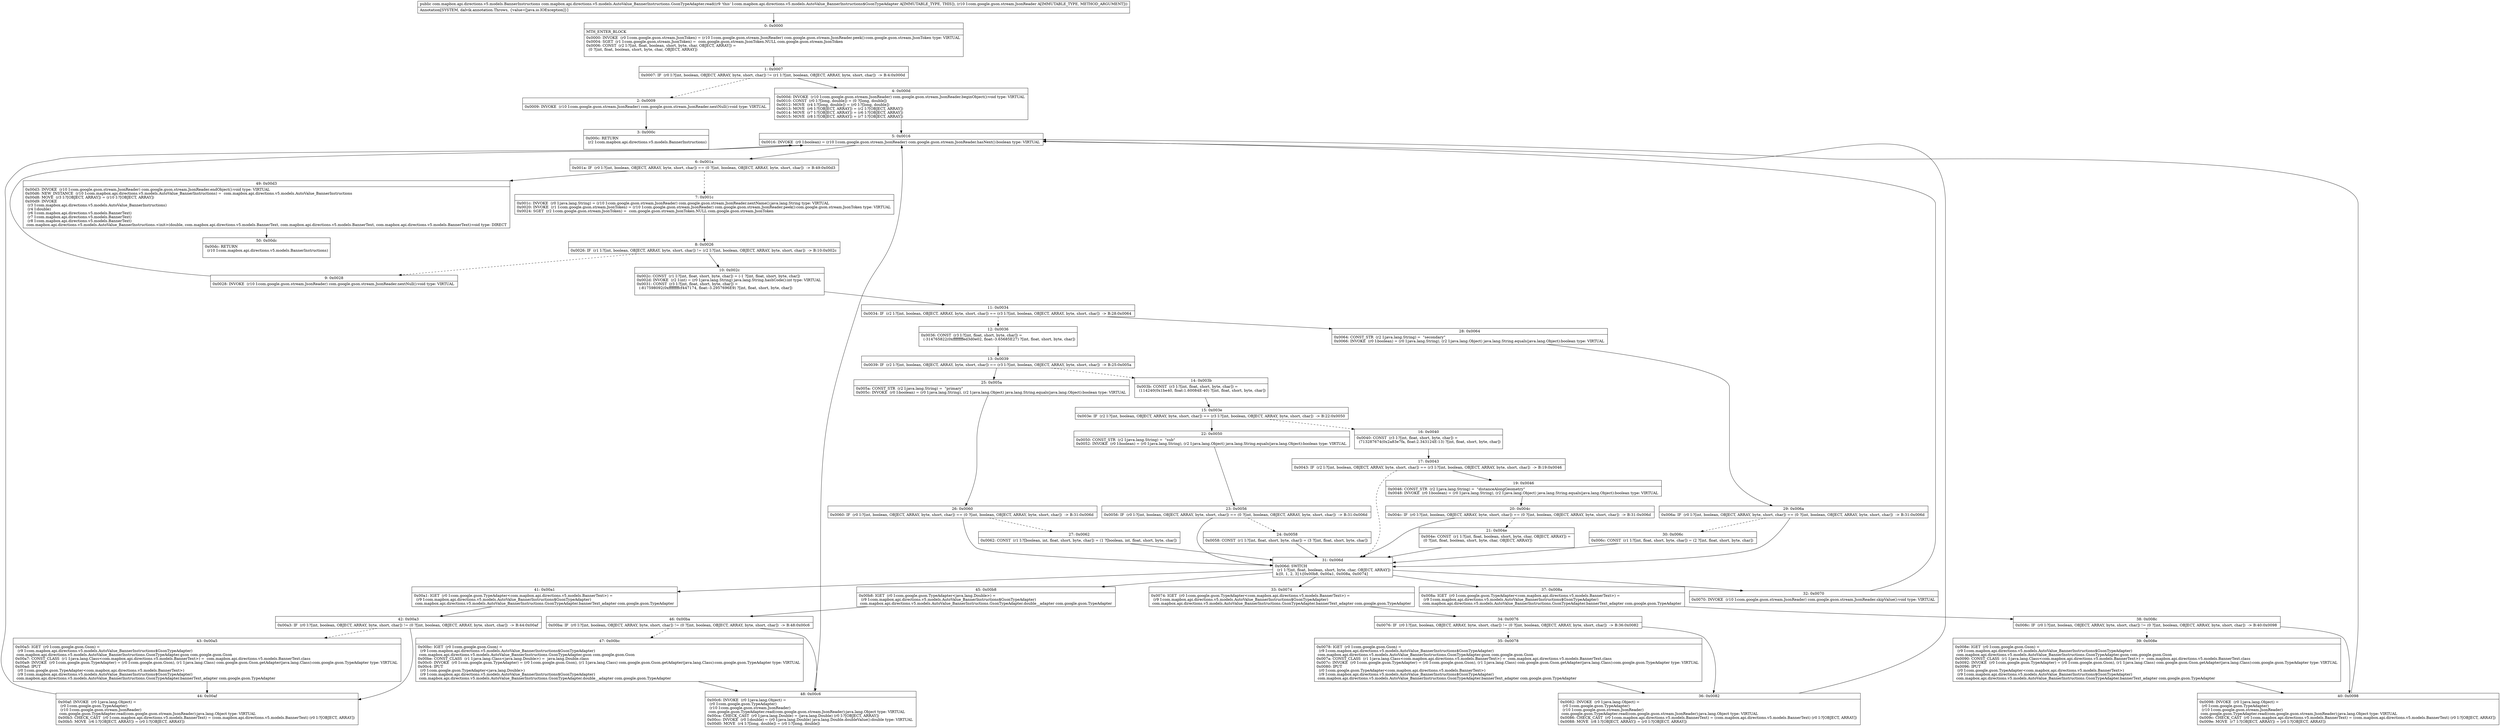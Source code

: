 digraph "CFG forcom.mapbox.api.directions.v5.models.AutoValue_BannerInstructions.GsonTypeAdapter.read(Lcom\/google\/gson\/stream\/JsonReader;)Lcom\/mapbox\/api\/directions\/v5\/models\/BannerInstructions;" {
Node_0 [shape=record,label="{0\:\ 0x0000|MTH_ENTER_BLOCK\l|0x0000: INVOKE  (r0 I:com.google.gson.stream.JsonToken) = (r10 I:com.google.gson.stream.JsonReader) com.google.gson.stream.JsonReader.peek():com.google.gson.stream.JsonToken type: VIRTUAL \l0x0004: SGET  (r1 I:com.google.gson.stream.JsonToken) =  com.google.gson.stream.JsonToken.NULL com.google.gson.stream.JsonToken \l0x0006: CONST  (r2 I:?[int, float, boolean, short, byte, char, OBJECT, ARRAY]) = \l  (0 ?[int, float, boolean, short, byte, char, OBJECT, ARRAY])\l \l}"];
Node_1 [shape=record,label="{1\:\ 0x0007|0x0007: IF  (r0 I:?[int, boolean, OBJECT, ARRAY, byte, short, char]) != (r1 I:?[int, boolean, OBJECT, ARRAY, byte, short, char])  \-\> B:4:0x000d \l}"];
Node_2 [shape=record,label="{2\:\ 0x0009|0x0009: INVOKE  (r10 I:com.google.gson.stream.JsonReader) com.google.gson.stream.JsonReader.nextNull():void type: VIRTUAL \l}"];
Node_3 [shape=record,label="{3\:\ 0x000c|0x000c: RETURN  \l  (r2 I:com.mapbox.api.directions.v5.models.BannerInstructions)\l \l}"];
Node_4 [shape=record,label="{4\:\ 0x000d|0x000d: INVOKE  (r10 I:com.google.gson.stream.JsonReader) com.google.gson.stream.JsonReader.beginObject():void type: VIRTUAL \l0x0010: CONST  (r0 I:?[long, double]) = (0 ?[long, double]) \l0x0012: MOVE  (r4 I:?[long, double]) = (r0 I:?[long, double]) \l0x0013: MOVE  (r6 I:?[OBJECT, ARRAY]) = (r2 I:?[OBJECT, ARRAY]) \l0x0014: MOVE  (r7 I:?[OBJECT, ARRAY]) = (r6 I:?[OBJECT, ARRAY]) \l0x0015: MOVE  (r8 I:?[OBJECT, ARRAY]) = (r7 I:?[OBJECT, ARRAY]) \l}"];
Node_5 [shape=record,label="{5\:\ 0x0016|0x0016: INVOKE  (r0 I:boolean) = (r10 I:com.google.gson.stream.JsonReader) com.google.gson.stream.JsonReader.hasNext():boolean type: VIRTUAL \l}"];
Node_6 [shape=record,label="{6\:\ 0x001a|0x001a: IF  (r0 I:?[int, boolean, OBJECT, ARRAY, byte, short, char]) == (0 ?[int, boolean, OBJECT, ARRAY, byte, short, char])  \-\> B:49:0x00d3 \l}"];
Node_7 [shape=record,label="{7\:\ 0x001c|0x001c: INVOKE  (r0 I:java.lang.String) = (r10 I:com.google.gson.stream.JsonReader) com.google.gson.stream.JsonReader.nextName():java.lang.String type: VIRTUAL \l0x0020: INVOKE  (r1 I:com.google.gson.stream.JsonToken) = (r10 I:com.google.gson.stream.JsonReader) com.google.gson.stream.JsonReader.peek():com.google.gson.stream.JsonToken type: VIRTUAL \l0x0024: SGET  (r2 I:com.google.gson.stream.JsonToken) =  com.google.gson.stream.JsonToken.NULL com.google.gson.stream.JsonToken \l}"];
Node_8 [shape=record,label="{8\:\ 0x0026|0x0026: IF  (r1 I:?[int, boolean, OBJECT, ARRAY, byte, short, char]) != (r2 I:?[int, boolean, OBJECT, ARRAY, byte, short, char])  \-\> B:10:0x002c \l}"];
Node_9 [shape=record,label="{9\:\ 0x0028|0x0028: INVOKE  (r10 I:com.google.gson.stream.JsonReader) com.google.gson.stream.JsonReader.nextNull():void type: VIRTUAL \l}"];
Node_10 [shape=record,label="{10\:\ 0x002c|0x002c: CONST  (r1 I:?[int, float, short, byte, char]) = (\-1 ?[int, float, short, byte, char]) \l0x002d: INVOKE  (r2 I:int) = (r0 I:java.lang.String) java.lang.String.hashCode():int type: VIRTUAL \l0x0031: CONST  (r3 I:?[int, float, short, byte, char]) = \l  (\-817598092(0xffffffffcf447174, float:\-3.2957696E9) ?[int, float, short, byte, char])\l \l}"];
Node_11 [shape=record,label="{11\:\ 0x0034|0x0034: IF  (r2 I:?[int, boolean, OBJECT, ARRAY, byte, short, char]) == (r3 I:?[int, boolean, OBJECT, ARRAY, byte, short, char])  \-\> B:28:0x0064 \l}"];
Node_12 [shape=record,label="{12\:\ 0x0036|0x0036: CONST  (r3 I:?[int, float, short, byte, char]) = \l  (\-314765822(0xffffffffed3d0e02, float:\-3.65685E27) ?[int, float, short, byte, char])\l \l}"];
Node_13 [shape=record,label="{13\:\ 0x0039|0x0039: IF  (r2 I:?[int, boolean, OBJECT, ARRAY, byte, short, char]) == (r3 I:?[int, boolean, OBJECT, ARRAY, byte, short, char])  \-\> B:25:0x005a \l}"];
Node_14 [shape=record,label="{14\:\ 0x003b|0x003b: CONST  (r3 I:?[int, float, short, byte, char]) = \l  (114240(0x1be40, float:1.60084E\-40) ?[int, float, short, byte, char])\l \l}"];
Node_15 [shape=record,label="{15\:\ 0x003e|0x003e: IF  (r2 I:?[int, boolean, OBJECT, ARRAY, byte, short, char]) == (r3 I:?[int, boolean, OBJECT, ARRAY, byte, short, char])  \-\> B:22:0x0050 \l}"];
Node_16 [shape=record,label="{16\:\ 0x0040|0x0040: CONST  (r3 I:?[int, float, short, byte, char]) = \l  (713287674(0x2a83e7fa, float:2.343124E\-13) ?[int, float, short, byte, char])\l \l}"];
Node_17 [shape=record,label="{17\:\ 0x0043|0x0043: IF  (r2 I:?[int, boolean, OBJECT, ARRAY, byte, short, char]) == (r3 I:?[int, boolean, OBJECT, ARRAY, byte, short, char])  \-\> B:19:0x0046 \l}"];
Node_19 [shape=record,label="{19\:\ 0x0046|0x0046: CONST_STR  (r2 I:java.lang.String) =  \"distanceAlongGeometry\" \l0x0048: INVOKE  (r0 I:boolean) = (r0 I:java.lang.String), (r2 I:java.lang.Object) java.lang.String.equals(java.lang.Object):boolean type: VIRTUAL \l}"];
Node_20 [shape=record,label="{20\:\ 0x004c|0x004c: IF  (r0 I:?[int, boolean, OBJECT, ARRAY, byte, short, char]) == (0 ?[int, boolean, OBJECT, ARRAY, byte, short, char])  \-\> B:31:0x006d \l}"];
Node_21 [shape=record,label="{21\:\ 0x004e|0x004e: CONST  (r1 I:?[int, float, boolean, short, byte, char, OBJECT, ARRAY]) = \l  (0 ?[int, float, boolean, short, byte, char, OBJECT, ARRAY])\l \l}"];
Node_22 [shape=record,label="{22\:\ 0x0050|0x0050: CONST_STR  (r2 I:java.lang.String) =  \"sub\" \l0x0052: INVOKE  (r0 I:boolean) = (r0 I:java.lang.String), (r2 I:java.lang.Object) java.lang.String.equals(java.lang.Object):boolean type: VIRTUAL \l}"];
Node_23 [shape=record,label="{23\:\ 0x0056|0x0056: IF  (r0 I:?[int, boolean, OBJECT, ARRAY, byte, short, char]) == (0 ?[int, boolean, OBJECT, ARRAY, byte, short, char])  \-\> B:31:0x006d \l}"];
Node_24 [shape=record,label="{24\:\ 0x0058|0x0058: CONST  (r1 I:?[int, float, short, byte, char]) = (3 ?[int, float, short, byte, char]) \l}"];
Node_25 [shape=record,label="{25\:\ 0x005a|0x005a: CONST_STR  (r2 I:java.lang.String) =  \"primary\" \l0x005c: INVOKE  (r0 I:boolean) = (r0 I:java.lang.String), (r2 I:java.lang.Object) java.lang.String.equals(java.lang.Object):boolean type: VIRTUAL \l}"];
Node_26 [shape=record,label="{26\:\ 0x0060|0x0060: IF  (r0 I:?[int, boolean, OBJECT, ARRAY, byte, short, char]) == (0 ?[int, boolean, OBJECT, ARRAY, byte, short, char])  \-\> B:31:0x006d \l}"];
Node_27 [shape=record,label="{27\:\ 0x0062|0x0062: CONST  (r1 I:?[boolean, int, float, short, byte, char]) = (1 ?[boolean, int, float, short, byte, char]) \l}"];
Node_28 [shape=record,label="{28\:\ 0x0064|0x0064: CONST_STR  (r2 I:java.lang.String) =  \"secondary\" \l0x0066: INVOKE  (r0 I:boolean) = (r0 I:java.lang.String), (r2 I:java.lang.Object) java.lang.String.equals(java.lang.Object):boolean type: VIRTUAL \l}"];
Node_29 [shape=record,label="{29\:\ 0x006a|0x006a: IF  (r0 I:?[int, boolean, OBJECT, ARRAY, byte, short, char]) == (0 ?[int, boolean, OBJECT, ARRAY, byte, short, char])  \-\> B:31:0x006d \l}"];
Node_30 [shape=record,label="{30\:\ 0x006c|0x006c: CONST  (r1 I:?[int, float, short, byte, char]) = (2 ?[int, float, short, byte, char]) \l}"];
Node_31 [shape=record,label="{31\:\ 0x006d|0x006d: SWITCH  \l  (r1 I:?[int, float, boolean, short, byte, char, OBJECT, ARRAY])\l k:[0, 1, 2, 3] t:[0x00b8, 0x00a1, 0x008a, 0x0074] \l}"];
Node_32 [shape=record,label="{32\:\ 0x0070|0x0070: INVOKE  (r10 I:com.google.gson.stream.JsonReader) com.google.gson.stream.JsonReader.skipValue():void type: VIRTUAL \l}"];
Node_33 [shape=record,label="{33\:\ 0x0074|0x0074: IGET  (r0 I:com.google.gson.TypeAdapter\<com.mapbox.api.directions.v5.models.BannerText\>) = \l  (r9 I:com.mapbox.api.directions.v5.models.AutoValue_BannerInstructions$GsonTypeAdapter)\l com.mapbox.api.directions.v5.models.AutoValue_BannerInstructions.GsonTypeAdapter.bannerText_adapter com.google.gson.TypeAdapter \l}"];
Node_34 [shape=record,label="{34\:\ 0x0076|0x0076: IF  (r0 I:?[int, boolean, OBJECT, ARRAY, byte, short, char]) != (0 ?[int, boolean, OBJECT, ARRAY, byte, short, char])  \-\> B:36:0x0082 \l}"];
Node_35 [shape=record,label="{35\:\ 0x0078|0x0078: IGET  (r0 I:com.google.gson.Gson) = \l  (r9 I:com.mapbox.api.directions.v5.models.AutoValue_BannerInstructions$GsonTypeAdapter)\l com.mapbox.api.directions.v5.models.AutoValue_BannerInstructions.GsonTypeAdapter.gson com.google.gson.Gson \l0x007a: CONST_CLASS  (r1 I:java.lang.Class\<com.mapbox.api.directions.v5.models.BannerText\>) =  com.mapbox.api.directions.v5.models.BannerText.class \l0x007c: INVOKE  (r0 I:com.google.gson.TypeAdapter) = (r0 I:com.google.gson.Gson), (r1 I:java.lang.Class) com.google.gson.Gson.getAdapter(java.lang.Class):com.google.gson.TypeAdapter type: VIRTUAL \l0x0080: IPUT  \l  (r0 I:com.google.gson.TypeAdapter\<com.mapbox.api.directions.v5.models.BannerText\>)\l  (r9 I:com.mapbox.api.directions.v5.models.AutoValue_BannerInstructions$GsonTypeAdapter)\l com.mapbox.api.directions.v5.models.AutoValue_BannerInstructions.GsonTypeAdapter.bannerText_adapter com.google.gson.TypeAdapter \l}"];
Node_36 [shape=record,label="{36\:\ 0x0082|0x0082: INVOKE  (r0 I:java.lang.Object) = \l  (r0 I:com.google.gson.TypeAdapter)\l  (r10 I:com.google.gson.stream.JsonReader)\l com.google.gson.TypeAdapter.read(com.google.gson.stream.JsonReader):java.lang.Object type: VIRTUAL \l0x0086: CHECK_CAST  (r0 I:com.mapbox.api.directions.v5.models.BannerText) = (com.mapbox.api.directions.v5.models.BannerText) (r0 I:?[OBJECT, ARRAY]) \l0x0088: MOVE  (r8 I:?[OBJECT, ARRAY]) = (r0 I:?[OBJECT, ARRAY]) \l}"];
Node_37 [shape=record,label="{37\:\ 0x008a|0x008a: IGET  (r0 I:com.google.gson.TypeAdapter\<com.mapbox.api.directions.v5.models.BannerText\>) = \l  (r9 I:com.mapbox.api.directions.v5.models.AutoValue_BannerInstructions$GsonTypeAdapter)\l com.mapbox.api.directions.v5.models.AutoValue_BannerInstructions.GsonTypeAdapter.bannerText_adapter com.google.gson.TypeAdapter \l}"];
Node_38 [shape=record,label="{38\:\ 0x008c|0x008c: IF  (r0 I:?[int, boolean, OBJECT, ARRAY, byte, short, char]) != (0 ?[int, boolean, OBJECT, ARRAY, byte, short, char])  \-\> B:40:0x0098 \l}"];
Node_39 [shape=record,label="{39\:\ 0x008e|0x008e: IGET  (r0 I:com.google.gson.Gson) = \l  (r9 I:com.mapbox.api.directions.v5.models.AutoValue_BannerInstructions$GsonTypeAdapter)\l com.mapbox.api.directions.v5.models.AutoValue_BannerInstructions.GsonTypeAdapter.gson com.google.gson.Gson \l0x0090: CONST_CLASS  (r1 I:java.lang.Class\<com.mapbox.api.directions.v5.models.BannerText\>) =  com.mapbox.api.directions.v5.models.BannerText.class \l0x0092: INVOKE  (r0 I:com.google.gson.TypeAdapter) = (r0 I:com.google.gson.Gson), (r1 I:java.lang.Class) com.google.gson.Gson.getAdapter(java.lang.Class):com.google.gson.TypeAdapter type: VIRTUAL \l0x0096: IPUT  \l  (r0 I:com.google.gson.TypeAdapter\<com.mapbox.api.directions.v5.models.BannerText\>)\l  (r9 I:com.mapbox.api.directions.v5.models.AutoValue_BannerInstructions$GsonTypeAdapter)\l com.mapbox.api.directions.v5.models.AutoValue_BannerInstructions.GsonTypeAdapter.bannerText_adapter com.google.gson.TypeAdapter \l}"];
Node_40 [shape=record,label="{40\:\ 0x0098|0x0098: INVOKE  (r0 I:java.lang.Object) = \l  (r0 I:com.google.gson.TypeAdapter)\l  (r10 I:com.google.gson.stream.JsonReader)\l com.google.gson.TypeAdapter.read(com.google.gson.stream.JsonReader):java.lang.Object type: VIRTUAL \l0x009c: CHECK_CAST  (r0 I:com.mapbox.api.directions.v5.models.BannerText) = (com.mapbox.api.directions.v5.models.BannerText) (r0 I:?[OBJECT, ARRAY]) \l0x009e: MOVE  (r7 I:?[OBJECT, ARRAY]) = (r0 I:?[OBJECT, ARRAY]) \l}"];
Node_41 [shape=record,label="{41\:\ 0x00a1|0x00a1: IGET  (r0 I:com.google.gson.TypeAdapter\<com.mapbox.api.directions.v5.models.BannerText\>) = \l  (r9 I:com.mapbox.api.directions.v5.models.AutoValue_BannerInstructions$GsonTypeAdapter)\l com.mapbox.api.directions.v5.models.AutoValue_BannerInstructions.GsonTypeAdapter.bannerText_adapter com.google.gson.TypeAdapter \l}"];
Node_42 [shape=record,label="{42\:\ 0x00a3|0x00a3: IF  (r0 I:?[int, boolean, OBJECT, ARRAY, byte, short, char]) != (0 ?[int, boolean, OBJECT, ARRAY, byte, short, char])  \-\> B:44:0x00af \l}"];
Node_43 [shape=record,label="{43\:\ 0x00a5|0x00a5: IGET  (r0 I:com.google.gson.Gson) = \l  (r9 I:com.mapbox.api.directions.v5.models.AutoValue_BannerInstructions$GsonTypeAdapter)\l com.mapbox.api.directions.v5.models.AutoValue_BannerInstructions.GsonTypeAdapter.gson com.google.gson.Gson \l0x00a7: CONST_CLASS  (r1 I:java.lang.Class\<com.mapbox.api.directions.v5.models.BannerText\>) =  com.mapbox.api.directions.v5.models.BannerText.class \l0x00a9: INVOKE  (r0 I:com.google.gson.TypeAdapter) = (r0 I:com.google.gson.Gson), (r1 I:java.lang.Class) com.google.gson.Gson.getAdapter(java.lang.Class):com.google.gson.TypeAdapter type: VIRTUAL \l0x00ad: IPUT  \l  (r0 I:com.google.gson.TypeAdapter\<com.mapbox.api.directions.v5.models.BannerText\>)\l  (r9 I:com.mapbox.api.directions.v5.models.AutoValue_BannerInstructions$GsonTypeAdapter)\l com.mapbox.api.directions.v5.models.AutoValue_BannerInstructions.GsonTypeAdapter.bannerText_adapter com.google.gson.TypeAdapter \l}"];
Node_44 [shape=record,label="{44\:\ 0x00af|0x00af: INVOKE  (r0 I:java.lang.Object) = \l  (r0 I:com.google.gson.TypeAdapter)\l  (r10 I:com.google.gson.stream.JsonReader)\l com.google.gson.TypeAdapter.read(com.google.gson.stream.JsonReader):java.lang.Object type: VIRTUAL \l0x00b3: CHECK_CAST  (r0 I:com.mapbox.api.directions.v5.models.BannerText) = (com.mapbox.api.directions.v5.models.BannerText) (r0 I:?[OBJECT, ARRAY]) \l0x00b5: MOVE  (r6 I:?[OBJECT, ARRAY]) = (r0 I:?[OBJECT, ARRAY]) \l}"];
Node_45 [shape=record,label="{45\:\ 0x00b8|0x00b8: IGET  (r0 I:com.google.gson.TypeAdapter\<java.lang.Double\>) = \l  (r9 I:com.mapbox.api.directions.v5.models.AutoValue_BannerInstructions$GsonTypeAdapter)\l com.mapbox.api.directions.v5.models.AutoValue_BannerInstructions.GsonTypeAdapter.double__adapter com.google.gson.TypeAdapter \l}"];
Node_46 [shape=record,label="{46\:\ 0x00ba|0x00ba: IF  (r0 I:?[int, boolean, OBJECT, ARRAY, byte, short, char]) != (0 ?[int, boolean, OBJECT, ARRAY, byte, short, char])  \-\> B:48:0x00c6 \l}"];
Node_47 [shape=record,label="{47\:\ 0x00bc|0x00bc: IGET  (r0 I:com.google.gson.Gson) = \l  (r9 I:com.mapbox.api.directions.v5.models.AutoValue_BannerInstructions$GsonTypeAdapter)\l com.mapbox.api.directions.v5.models.AutoValue_BannerInstructions.GsonTypeAdapter.gson com.google.gson.Gson \l0x00be: CONST_CLASS  (r1 I:java.lang.Class\<java.lang.Double\>) =  java.lang.Double.class \l0x00c0: INVOKE  (r0 I:com.google.gson.TypeAdapter) = (r0 I:com.google.gson.Gson), (r1 I:java.lang.Class) com.google.gson.Gson.getAdapter(java.lang.Class):com.google.gson.TypeAdapter type: VIRTUAL \l0x00c4: IPUT  \l  (r0 I:com.google.gson.TypeAdapter\<java.lang.Double\>)\l  (r9 I:com.mapbox.api.directions.v5.models.AutoValue_BannerInstructions$GsonTypeAdapter)\l com.mapbox.api.directions.v5.models.AutoValue_BannerInstructions.GsonTypeAdapter.double__adapter com.google.gson.TypeAdapter \l}"];
Node_48 [shape=record,label="{48\:\ 0x00c6|0x00c6: INVOKE  (r0 I:java.lang.Object) = \l  (r0 I:com.google.gson.TypeAdapter)\l  (r10 I:com.google.gson.stream.JsonReader)\l com.google.gson.TypeAdapter.read(com.google.gson.stream.JsonReader):java.lang.Object type: VIRTUAL \l0x00ca: CHECK_CAST  (r0 I:java.lang.Double) = (java.lang.Double) (r0 I:?[OBJECT, ARRAY]) \l0x00cc: INVOKE  (r0 I:double) = (r0 I:java.lang.Double) java.lang.Double.doubleValue():double type: VIRTUAL \l0x00d0: MOVE  (r4 I:?[long, double]) = (r0 I:?[long, double]) \l}"];
Node_49 [shape=record,label="{49\:\ 0x00d3|0x00d3: INVOKE  (r10 I:com.google.gson.stream.JsonReader) com.google.gson.stream.JsonReader.endObject():void type: VIRTUAL \l0x00d6: NEW_INSTANCE  (r10 I:com.mapbox.api.directions.v5.models.AutoValue_BannerInstructions) =  com.mapbox.api.directions.v5.models.AutoValue_BannerInstructions \l0x00d8: MOVE  (r3 I:?[OBJECT, ARRAY]) = (r10 I:?[OBJECT, ARRAY]) \l0x00d9: INVOKE  \l  (r3 I:com.mapbox.api.directions.v5.models.AutoValue_BannerInstructions)\l  (r4 I:double)\l  (r6 I:com.mapbox.api.directions.v5.models.BannerText)\l  (r7 I:com.mapbox.api.directions.v5.models.BannerText)\l  (r8 I:com.mapbox.api.directions.v5.models.BannerText)\l com.mapbox.api.directions.v5.models.AutoValue_BannerInstructions.\<init\>(double, com.mapbox.api.directions.v5.models.BannerText, com.mapbox.api.directions.v5.models.BannerText, com.mapbox.api.directions.v5.models.BannerText):void type: DIRECT \l}"];
Node_50 [shape=record,label="{50\:\ 0x00dc|0x00dc: RETURN  \l  (r10 I:com.mapbox.api.directions.v5.models.BannerInstructions)\l \l}"];
MethodNode[shape=record,label="{public com.mapbox.api.directions.v5.models.BannerInstructions com.mapbox.api.directions.v5.models.AutoValue_BannerInstructions.GsonTypeAdapter.read((r9 'this' I:com.mapbox.api.directions.v5.models.AutoValue_BannerInstructions$GsonTypeAdapter A[IMMUTABLE_TYPE, THIS]), (r10 I:com.google.gson.stream.JsonReader A[IMMUTABLE_TYPE, METHOD_ARGUMENT]))  | Annotation[SYSTEM, dalvik.annotation.Throws, \{value=[java.io.IOException]\}]\l}"];
MethodNode -> Node_0;
Node_0 -> Node_1;
Node_1 -> Node_2[style=dashed];
Node_1 -> Node_4;
Node_2 -> Node_3;
Node_4 -> Node_5;
Node_5 -> Node_6;
Node_6 -> Node_7[style=dashed];
Node_6 -> Node_49;
Node_7 -> Node_8;
Node_8 -> Node_9[style=dashed];
Node_8 -> Node_10;
Node_9 -> Node_5;
Node_10 -> Node_11;
Node_11 -> Node_12[style=dashed];
Node_11 -> Node_28;
Node_12 -> Node_13;
Node_13 -> Node_14[style=dashed];
Node_13 -> Node_25;
Node_14 -> Node_15;
Node_15 -> Node_16[style=dashed];
Node_15 -> Node_22;
Node_16 -> Node_17;
Node_17 -> Node_19;
Node_17 -> Node_31[style=dashed];
Node_19 -> Node_20;
Node_20 -> Node_21[style=dashed];
Node_20 -> Node_31;
Node_21 -> Node_31;
Node_22 -> Node_23;
Node_23 -> Node_24[style=dashed];
Node_23 -> Node_31;
Node_24 -> Node_31;
Node_25 -> Node_26;
Node_26 -> Node_27[style=dashed];
Node_26 -> Node_31;
Node_27 -> Node_31;
Node_28 -> Node_29;
Node_29 -> Node_30[style=dashed];
Node_29 -> Node_31;
Node_30 -> Node_31;
Node_31 -> Node_32;
Node_31 -> Node_33;
Node_31 -> Node_37;
Node_31 -> Node_41;
Node_31 -> Node_45;
Node_32 -> Node_5;
Node_33 -> Node_34;
Node_34 -> Node_35[style=dashed];
Node_34 -> Node_36;
Node_35 -> Node_36;
Node_36 -> Node_5;
Node_37 -> Node_38;
Node_38 -> Node_39[style=dashed];
Node_38 -> Node_40;
Node_39 -> Node_40;
Node_40 -> Node_5;
Node_41 -> Node_42;
Node_42 -> Node_43[style=dashed];
Node_42 -> Node_44;
Node_43 -> Node_44;
Node_44 -> Node_5;
Node_45 -> Node_46;
Node_46 -> Node_47[style=dashed];
Node_46 -> Node_48;
Node_47 -> Node_48;
Node_48 -> Node_5;
Node_49 -> Node_50;
}

